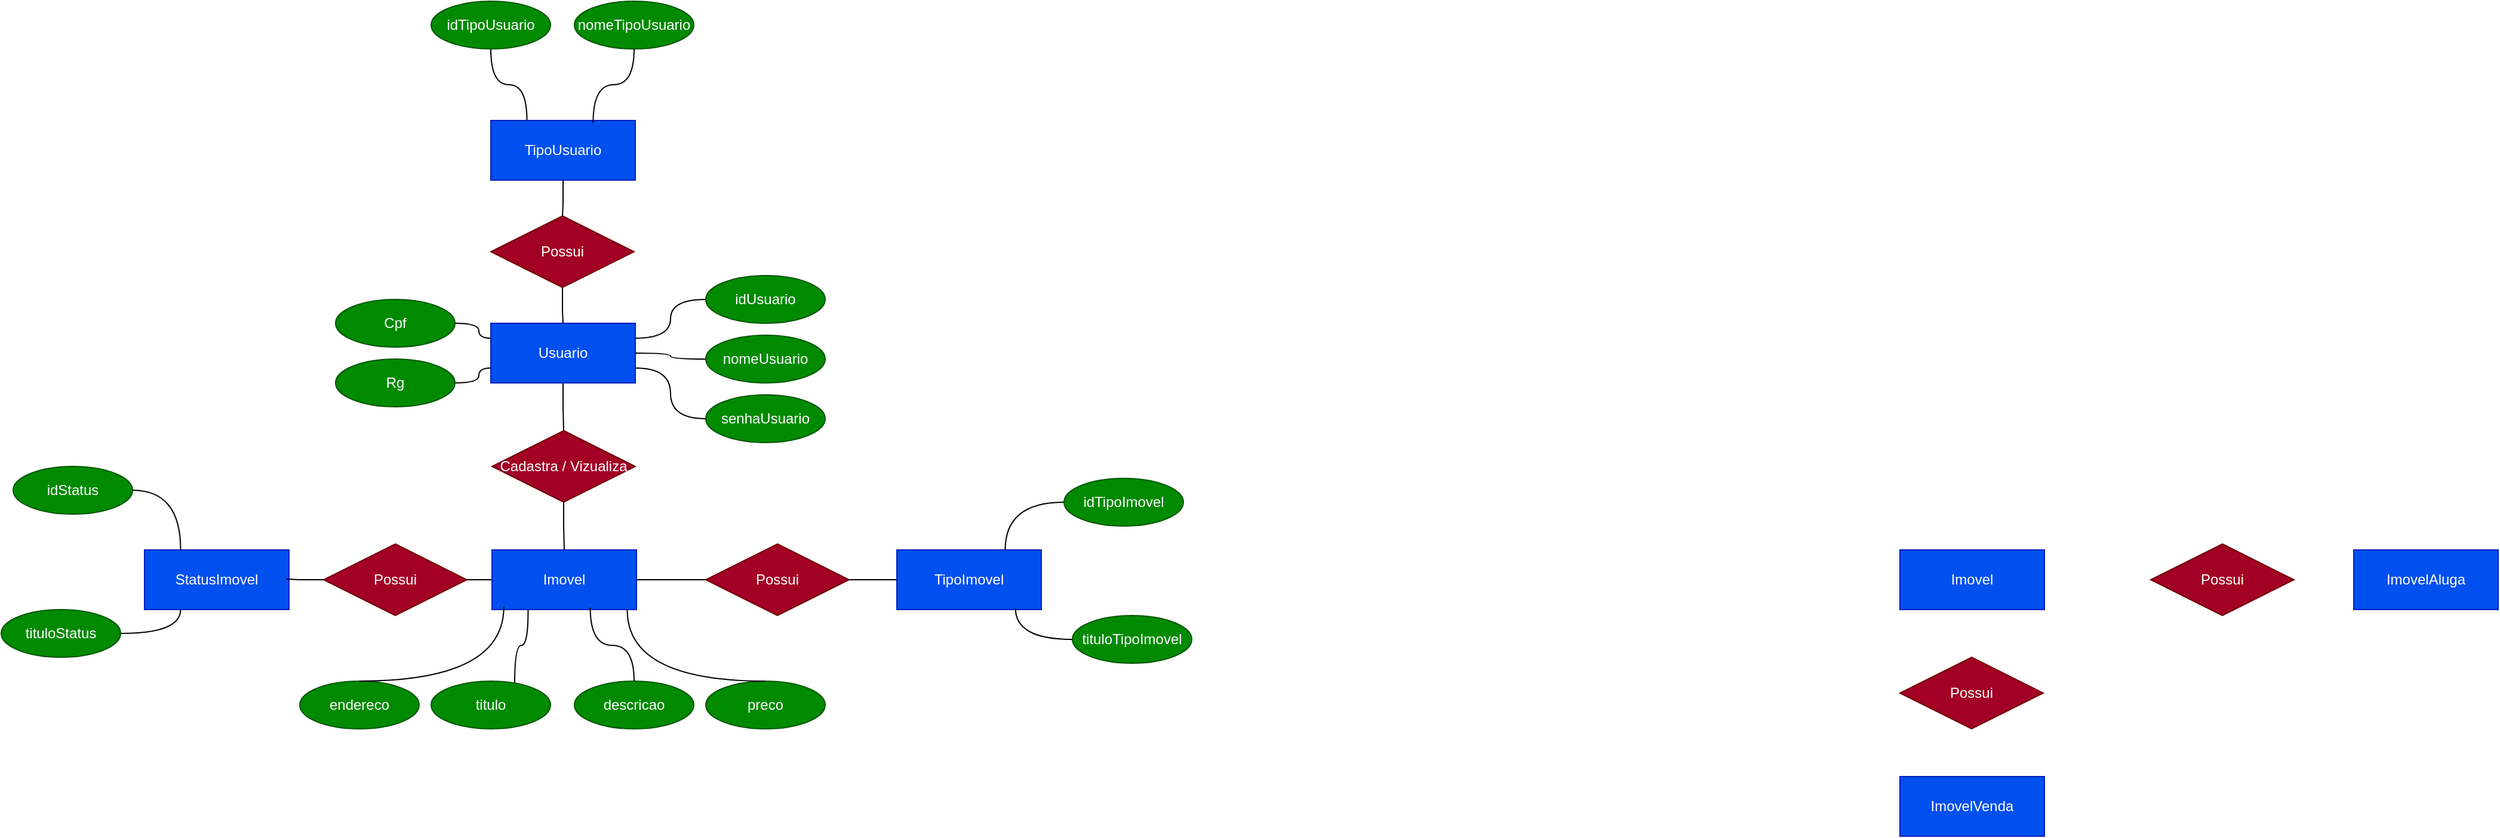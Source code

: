 <mxfile version="26.2.13">
  <diagram name="Página-1" id="CJPpRa7Ae6J4bf47bd8g">
    <mxGraphModel dx="2612" dy="981" grid="1" gridSize="10" guides="1" tooltips="1" connect="1" arrows="1" fold="1" page="1" pageScale="1" pageWidth="827" pageHeight="1169" math="0" shadow="0">
      <root>
        <mxCell id="0" />
        <mxCell id="1" parent="0" />
        <mxCell id="xLFF3EDtq5R8w-yoox7M-16" style="edgeStyle=orthogonalEdgeStyle;rounded=0;orthogonalLoop=1;jettySize=auto;html=1;endArrow=none;startFill=0;" edge="1" parent="1" source="xLFF3EDtq5R8w-yoox7M-1" target="xLFF3EDtq5R8w-yoox7M-8">
          <mxGeometry relative="1" as="geometry" />
        </mxCell>
        <mxCell id="xLFF3EDtq5R8w-yoox7M-1" value="Usuario" style="whiteSpace=wrap;html=1;align=center;fillColor=#0050ef;fontColor=#ffffff;strokeColor=#001DBC;" vertex="1" parent="1">
          <mxGeometry x="340" y="360" width="121" height="50" as="geometry" />
        </mxCell>
        <mxCell id="xLFF3EDtq5R8w-yoox7M-14" style="edgeStyle=orthogonalEdgeStyle;rounded=0;orthogonalLoop=1;jettySize=auto;html=1;endArrow=none;startFill=0;" edge="1" parent="1" source="xLFF3EDtq5R8w-yoox7M-2" target="xLFF3EDtq5R8w-yoox7M-3">
          <mxGeometry relative="1" as="geometry" />
        </mxCell>
        <mxCell id="xLFF3EDtq5R8w-yoox7M-2" value="TipoUsuario" style="whiteSpace=wrap;html=1;align=center;fillColor=#0050ef;fontColor=#ffffff;strokeColor=#001DBC;" vertex="1" parent="1">
          <mxGeometry x="340" y="190" width="121" height="50" as="geometry" />
        </mxCell>
        <mxCell id="xLFF3EDtq5R8w-yoox7M-15" style="edgeStyle=orthogonalEdgeStyle;rounded=0;orthogonalLoop=1;jettySize=auto;html=1;entryX=0.5;entryY=0;entryDx=0;entryDy=0;endArrow=none;startFill=0;" edge="1" parent="1" source="xLFF3EDtq5R8w-yoox7M-3" target="xLFF3EDtq5R8w-yoox7M-1">
          <mxGeometry relative="1" as="geometry" />
        </mxCell>
        <mxCell id="xLFF3EDtq5R8w-yoox7M-3" value="Possui" style="shape=rhombus;perimeter=rhombusPerimeter;whiteSpace=wrap;html=1;align=center;fillColor=#a20025;fontColor=#ffffff;strokeColor=#6F0000;" vertex="1" parent="1">
          <mxGeometry x="340" y="270" width="120" height="60" as="geometry" />
        </mxCell>
        <mxCell id="xLFF3EDtq5R8w-yoox7M-17" style="edgeStyle=orthogonalEdgeStyle;rounded=0;orthogonalLoop=1;jettySize=auto;html=1;endArrow=none;startFill=0;" edge="1" parent="1" source="xLFF3EDtq5R8w-yoox7M-8" target="xLFF3EDtq5R8w-yoox7M-9">
          <mxGeometry relative="1" as="geometry" />
        </mxCell>
        <mxCell id="xLFF3EDtq5R8w-yoox7M-8" value="Cadastra / Vizualiza" style="shape=rhombus;perimeter=rhombusPerimeter;whiteSpace=wrap;html=1;align=center;fillColor=#a20025;fontColor=#ffffff;strokeColor=#6F0000;" vertex="1" parent="1">
          <mxGeometry x="341" y="450" width="120" height="60" as="geometry" />
        </mxCell>
        <mxCell id="xLFF3EDtq5R8w-yoox7M-18" style="edgeStyle=orthogonalEdgeStyle;rounded=0;orthogonalLoop=1;jettySize=auto;html=1;endArrow=none;startFill=0;" edge="1" parent="1" source="xLFF3EDtq5R8w-yoox7M-9" target="xLFF3EDtq5R8w-yoox7M-10">
          <mxGeometry relative="1" as="geometry" />
        </mxCell>
        <mxCell id="xLFF3EDtq5R8w-yoox7M-21" style="edgeStyle=orthogonalEdgeStyle;rounded=0;orthogonalLoop=1;jettySize=auto;html=1;endArrow=none;startFill=0;" edge="1" parent="1" source="xLFF3EDtq5R8w-yoox7M-9" target="xLFF3EDtq5R8w-yoox7M-13">
          <mxGeometry relative="1" as="geometry" />
        </mxCell>
        <mxCell id="xLFF3EDtq5R8w-yoox7M-9" value="Imovel" style="whiteSpace=wrap;html=1;align=center;fillColor=#0050ef;fontColor=#ffffff;strokeColor=#001DBC;" vertex="1" parent="1">
          <mxGeometry x="341" y="550" width="121" height="50" as="geometry" />
        </mxCell>
        <mxCell id="xLFF3EDtq5R8w-yoox7M-19" style="edgeStyle=orthogonalEdgeStyle;rounded=0;orthogonalLoop=1;jettySize=auto;html=1;entryX=0;entryY=0.5;entryDx=0;entryDy=0;endArrow=none;startFill=0;" edge="1" parent="1" source="xLFF3EDtq5R8w-yoox7M-10" target="xLFF3EDtq5R8w-yoox7M-11">
          <mxGeometry relative="1" as="geometry" />
        </mxCell>
        <mxCell id="xLFF3EDtq5R8w-yoox7M-10" value="Possui" style="shape=rhombus;perimeter=rhombusPerimeter;whiteSpace=wrap;html=1;align=center;fillColor=#a20025;fontColor=#ffffff;strokeColor=#6F0000;" vertex="1" parent="1">
          <mxGeometry x="520" y="545" width="120" height="60" as="geometry" />
        </mxCell>
        <mxCell id="xLFF3EDtq5R8w-yoox7M-11" value="TipoImovel" style="whiteSpace=wrap;html=1;align=center;fillColor=#0050ef;fontColor=#ffffff;strokeColor=#001DBC;" vertex="1" parent="1">
          <mxGeometry x="680" y="550" width="121" height="50" as="geometry" />
        </mxCell>
        <mxCell id="xLFF3EDtq5R8w-yoox7M-12" value="StatusImovel" style="whiteSpace=wrap;html=1;align=center;fillColor=#0050ef;fontColor=#ffffff;strokeColor=#001DBC;" vertex="1" parent="1">
          <mxGeometry x="50" y="550" width="121" height="50" as="geometry" />
        </mxCell>
        <mxCell id="xLFF3EDtq5R8w-yoox7M-13" value="Possui" style="shape=rhombus;perimeter=rhombusPerimeter;whiteSpace=wrap;html=1;align=center;fillColor=#a20025;fontColor=#ffffff;strokeColor=#6F0000;" vertex="1" parent="1">
          <mxGeometry x="200" y="545" width="120" height="60" as="geometry" />
        </mxCell>
        <mxCell id="xLFF3EDtq5R8w-yoox7M-22" style="edgeStyle=orthogonalEdgeStyle;rounded=0;orthogonalLoop=1;jettySize=auto;html=1;entryX=0.98;entryY=0.488;entryDx=0;entryDy=0;entryPerimeter=0;endArrow=none;startFill=0;" edge="1" parent="1" source="xLFF3EDtq5R8w-yoox7M-13" target="xLFF3EDtq5R8w-yoox7M-12">
          <mxGeometry relative="1" as="geometry" />
        </mxCell>
        <mxCell id="xLFF3EDtq5R8w-yoox7M-25" style="edgeStyle=orthogonalEdgeStyle;rounded=0;orthogonalLoop=1;jettySize=auto;html=1;entryX=0.25;entryY=0;entryDx=0;entryDy=0;curved=1;endArrow=none;startFill=0;" edge="1" parent="1" source="xLFF3EDtq5R8w-yoox7M-23" target="xLFF3EDtq5R8w-yoox7M-2">
          <mxGeometry relative="1" as="geometry" />
        </mxCell>
        <mxCell id="xLFF3EDtq5R8w-yoox7M-23" value="idTipoUsuario" style="ellipse;whiteSpace=wrap;html=1;align=center;fillColor=#008a00;fontColor=#ffffff;strokeColor=#005700;" vertex="1" parent="1">
          <mxGeometry x="290" y="90" width="100" height="40" as="geometry" />
        </mxCell>
        <mxCell id="xLFF3EDtq5R8w-yoox7M-24" value="nomeTipoUsuario" style="ellipse;whiteSpace=wrap;html=1;align=center;fillColor=#008a00;fontColor=#ffffff;strokeColor=#005700;" vertex="1" parent="1">
          <mxGeometry x="410" y="90" width="100" height="40" as="geometry" />
        </mxCell>
        <mxCell id="xLFF3EDtq5R8w-yoox7M-26" style="edgeStyle=orthogonalEdgeStyle;rounded=0;orthogonalLoop=1;jettySize=auto;html=1;entryX=0.708;entryY=0.034;entryDx=0;entryDy=0;entryPerimeter=0;curved=1;endArrow=none;startFill=0;" edge="1" parent="1" source="xLFF3EDtq5R8w-yoox7M-24" target="xLFF3EDtq5R8w-yoox7M-2">
          <mxGeometry relative="1" as="geometry" />
        </mxCell>
        <mxCell id="xLFF3EDtq5R8w-yoox7M-32" style="edgeStyle=orthogonalEdgeStyle;rounded=0;orthogonalLoop=1;jettySize=auto;html=1;entryX=1;entryY=0.25;entryDx=0;entryDy=0;curved=1;endArrow=none;startFill=0;" edge="1" parent="1" source="xLFF3EDtq5R8w-yoox7M-27" target="xLFF3EDtq5R8w-yoox7M-1">
          <mxGeometry relative="1" as="geometry" />
        </mxCell>
        <mxCell id="xLFF3EDtq5R8w-yoox7M-27" value="idUsuario" style="ellipse;whiteSpace=wrap;html=1;align=center;fillColor=#008a00;fontColor=#ffffff;strokeColor=#005700;" vertex="1" parent="1">
          <mxGeometry x="520" y="320" width="100" height="40" as="geometry" />
        </mxCell>
        <mxCell id="xLFF3EDtq5R8w-yoox7M-33" style="edgeStyle=orthogonalEdgeStyle;rounded=0;orthogonalLoop=1;jettySize=auto;html=1;entryX=1;entryY=0.5;entryDx=0;entryDy=0;curved=1;endArrow=none;startFill=0;" edge="1" parent="1" source="xLFF3EDtq5R8w-yoox7M-28" target="xLFF3EDtq5R8w-yoox7M-1">
          <mxGeometry relative="1" as="geometry" />
        </mxCell>
        <mxCell id="xLFF3EDtq5R8w-yoox7M-28" value="nomeUsuario" style="ellipse;whiteSpace=wrap;html=1;align=center;fillColor=#008a00;fontColor=#ffffff;strokeColor=#005700;" vertex="1" parent="1">
          <mxGeometry x="520" y="370" width="100" height="40" as="geometry" />
        </mxCell>
        <mxCell id="xLFF3EDtq5R8w-yoox7M-34" style="edgeStyle=orthogonalEdgeStyle;rounded=0;orthogonalLoop=1;jettySize=auto;html=1;entryX=1;entryY=0.75;entryDx=0;entryDy=0;curved=1;endArrow=none;startFill=0;" edge="1" parent="1" source="xLFF3EDtq5R8w-yoox7M-29" target="xLFF3EDtq5R8w-yoox7M-1">
          <mxGeometry relative="1" as="geometry" />
        </mxCell>
        <mxCell id="xLFF3EDtq5R8w-yoox7M-29" value="senhaUsuario" style="ellipse;whiteSpace=wrap;html=1;align=center;fillColor=#008a00;fontColor=#ffffff;strokeColor=#005700;" vertex="1" parent="1">
          <mxGeometry x="520" y="420" width="100" height="40" as="geometry" />
        </mxCell>
        <mxCell id="xLFF3EDtq5R8w-yoox7M-35" style="edgeStyle=orthogonalEdgeStyle;rounded=0;orthogonalLoop=1;jettySize=auto;html=1;entryX=0;entryY=0.25;entryDx=0;entryDy=0;curved=1;endArrow=none;startFill=0;" edge="1" parent="1" source="xLFF3EDtq5R8w-yoox7M-30" target="xLFF3EDtq5R8w-yoox7M-1">
          <mxGeometry relative="1" as="geometry" />
        </mxCell>
        <mxCell id="xLFF3EDtq5R8w-yoox7M-30" value="Cpf" style="ellipse;whiteSpace=wrap;html=1;align=center;fillColor=#008a00;fontColor=#ffffff;strokeColor=#005700;" vertex="1" parent="1">
          <mxGeometry x="210" y="340" width="100" height="40" as="geometry" />
        </mxCell>
        <mxCell id="xLFF3EDtq5R8w-yoox7M-36" style="edgeStyle=orthogonalEdgeStyle;rounded=0;orthogonalLoop=1;jettySize=auto;html=1;entryX=0;entryY=0.75;entryDx=0;entryDy=0;curved=1;endArrow=none;startFill=0;" edge="1" parent="1" source="xLFF3EDtq5R8w-yoox7M-31" target="xLFF3EDtq5R8w-yoox7M-1">
          <mxGeometry relative="1" as="geometry" />
        </mxCell>
        <mxCell id="xLFF3EDtq5R8w-yoox7M-31" value="Rg" style="ellipse;whiteSpace=wrap;html=1;align=center;fillColor=#008a00;fontColor=#ffffff;strokeColor=#005700;" vertex="1" parent="1">
          <mxGeometry x="210" y="390" width="100" height="40" as="geometry" />
        </mxCell>
        <mxCell id="xLFF3EDtq5R8w-yoox7M-44" style="edgeStyle=orthogonalEdgeStyle;rounded=0;orthogonalLoop=1;jettySize=auto;html=1;entryX=0.25;entryY=1;entryDx=0;entryDy=0;curved=1;endArrow=none;startFill=0;" edge="1" parent="1" source="xLFF3EDtq5R8w-yoox7M-37" target="xLFF3EDtq5R8w-yoox7M-9">
          <mxGeometry relative="1" as="geometry">
            <Array as="points">
              <mxPoint x="360" y="630" />
              <mxPoint x="371" y="630" />
            </Array>
          </mxGeometry>
        </mxCell>
        <mxCell id="xLFF3EDtq5R8w-yoox7M-37" value="titulo" style="ellipse;whiteSpace=wrap;html=1;align=center;fillColor=#008a00;fontColor=#ffffff;strokeColor=#005700;" vertex="1" parent="1">
          <mxGeometry x="290" y="660" width="100" height="40" as="geometry" />
        </mxCell>
        <mxCell id="xLFF3EDtq5R8w-yoox7M-38" value="descricao" style="ellipse;whiteSpace=wrap;html=1;align=center;fillColor=#008a00;fontColor=#ffffff;strokeColor=#005700;" vertex="1" parent="1">
          <mxGeometry x="410" y="660" width="100" height="40" as="geometry" />
        </mxCell>
        <mxCell id="xLFF3EDtq5R8w-yoox7M-39" value="preco" style="ellipse;whiteSpace=wrap;html=1;align=center;fillColor=#008a00;fontColor=#ffffff;strokeColor=#005700;" vertex="1" parent="1">
          <mxGeometry x="520" y="660" width="100" height="40" as="geometry" />
        </mxCell>
        <mxCell id="xLFF3EDtq5R8w-yoox7M-40" value="endereco" style="ellipse;whiteSpace=wrap;html=1;align=center;fillColor=#008a00;fontColor=#ffffff;strokeColor=#005700;" vertex="1" parent="1">
          <mxGeometry x="180" y="660" width="100" height="40" as="geometry" />
        </mxCell>
        <mxCell id="xLFF3EDtq5R8w-yoox7M-43" style="edgeStyle=orthogonalEdgeStyle;rounded=0;orthogonalLoop=1;jettySize=auto;html=1;entryX=0.082;entryY=0.952;entryDx=0;entryDy=0;entryPerimeter=0;curved=1;endArrow=none;startFill=0;" edge="1" parent="1" source="xLFF3EDtq5R8w-yoox7M-40" target="xLFF3EDtq5R8w-yoox7M-9">
          <mxGeometry relative="1" as="geometry">
            <Array as="points">
              <mxPoint x="351" y="660" />
            </Array>
          </mxGeometry>
        </mxCell>
        <mxCell id="xLFF3EDtq5R8w-yoox7M-45" style="edgeStyle=orthogonalEdgeStyle;rounded=0;orthogonalLoop=1;jettySize=auto;html=1;entryX=0.68;entryY=0.966;entryDx=0;entryDy=0;entryPerimeter=0;curved=1;endArrow=none;startFill=0;" edge="1" parent="1" source="xLFF3EDtq5R8w-yoox7M-38" target="xLFF3EDtq5R8w-yoox7M-9">
          <mxGeometry relative="1" as="geometry" />
        </mxCell>
        <mxCell id="xLFF3EDtq5R8w-yoox7M-46" style="edgeStyle=orthogonalEdgeStyle;rounded=0;orthogonalLoop=1;jettySize=auto;html=1;entryX=0.936;entryY=1.008;entryDx=0;entryDy=0;entryPerimeter=0;curved=1;endArrow=none;startFill=0;" edge="1" parent="1" source="xLFF3EDtq5R8w-yoox7M-39" target="xLFF3EDtq5R8w-yoox7M-9">
          <mxGeometry relative="1" as="geometry">
            <Array as="points">
              <mxPoint x="454" y="660" />
            </Array>
          </mxGeometry>
        </mxCell>
        <mxCell id="xLFF3EDtq5R8w-yoox7M-50" style="edgeStyle=orthogonalEdgeStyle;rounded=0;orthogonalLoop=1;jettySize=auto;html=1;entryX=0.25;entryY=0;entryDx=0;entryDy=0;curved=1;endArrow=none;startFill=0;" edge="1" parent="1" source="xLFF3EDtq5R8w-yoox7M-47" target="xLFF3EDtq5R8w-yoox7M-12">
          <mxGeometry relative="1" as="geometry" />
        </mxCell>
        <mxCell id="xLFF3EDtq5R8w-yoox7M-47" value="idStatus" style="ellipse;whiteSpace=wrap;html=1;align=center;fillColor=#008a00;fontColor=#ffffff;strokeColor=#005700;" vertex="1" parent="1">
          <mxGeometry x="-60" y="480" width="100" height="40" as="geometry" />
        </mxCell>
        <mxCell id="xLFF3EDtq5R8w-yoox7M-49" style="edgeStyle=orthogonalEdgeStyle;rounded=0;orthogonalLoop=1;jettySize=auto;html=1;entryX=0.25;entryY=1;entryDx=0;entryDy=0;curved=1;endArrow=none;startFill=0;" edge="1" parent="1" source="xLFF3EDtq5R8w-yoox7M-48" target="xLFF3EDtq5R8w-yoox7M-12">
          <mxGeometry relative="1" as="geometry" />
        </mxCell>
        <mxCell id="xLFF3EDtq5R8w-yoox7M-48" value="tituloStatus" style="ellipse;whiteSpace=wrap;html=1;align=center;fillColor=#008a00;fontColor=#ffffff;strokeColor=#005700;" vertex="1" parent="1">
          <mxGeometry x="-70" y="600" width="100" height="40" as="geometry" />
        </mxCell>
        <mxCell id="xLFF3EDtq5R8w-yoox7M-54" style="edgeStyle=orthogonalEdgeStyle;rounded=0;orthogonalLoop=1;jettySize=auto;html=1;entryX=0.75;entryY=0;entryDx=0;entryDy=0;curved=1;endArrow=none;startFill=0;" edge="1" parent="1" source="xLFF3EDtq5R8w-yoox7M-51" target="xLFF3EDtq5R8w-yoox7M-11">
          <mxGeometry relative="1" as="geometry" />
        </mxCell>
        <mxCell id="xLFF3EDtq5R8w-yoox7M-51" value="idTipoImovel" style="ellipse;whiteSpace=wrap;html=1;align=center;fillColor=#008a00;fontColor=#ffffff;strokeColor=#005700;" vertex="1" parent="1">
          <mxGeometry x="820" y="490" width="100" height="40" as="geometry" />
        </mxCell>
        <mxCell id="xLFF3EDtq5R8w-yoox7M-52" value="tituloTipoImovel" style="ellipse;whiteSpace=wrap;html=1;align=center;fillColor=#008a00;fontColor=#ffffff;strokeColor=#005700;" vertex="1" parent="1">
          <mxGeometry x="827" y="605" width="100" height="40" as="geometry" />
        </mxCell>
        <mxCell id="xLFF3EDtq5R8w-yoox7M-53" style="edgeStyle=orthogonalEdgeStyle;rounded=0;orthogonalLoop=1;jettySize=auto;html=1;entryX=0.821;entryY=0.98;entryDx=0;entryDy=0;entryPerimeter=0;curved=1;endArrow=none;startFill=0;" edge="1" parent="1" source="xLFF3EDtq5R8w-yoox7M-52" target="xLFF3EDtq5R8w-yoox7M-11">
          <mxGeometry relative="1" as="geometry" />
        </mxCell>
        <mxCell id="xLFF3EDtq5R8w-yoox7M-196" value="Imovel" style="whiteSpace=wrap;html=1;align=center;fillColor=#0050ef;fontColor=#ffffff;strokeColor=#001DBC;" vertex="1" parent="1">
          <mxGeometry x="1520" y="550" width="121" height="50" as="geometry" />
        </mxCell>
        <mxCell id="xLFF3EDtq5R8w-yoox7M-197" value="Possui" style="shape=rhombus;perimeter=rhombusPerimeter;whiteSpace=wrap;html=1;align=center;fillColor=#a20025;fontColor=#ffffff;strokeColor=#6F0000;" vertex="1" parent="1">
          <mxGeometry x="1520" y="640" width="120" height="60" as="geometry" />
        </mxCell>
        <mxCell id="xLFF3EDtq5R8w-yoox7M-198" value="ImovelVenda" style="whiteSpace=wrap;html=1;align=center;fillColor=#0050ef;fontColor=#ffffff;strokeColor=#001DBC;" vertex="1" parent="1">
          <mxGeometry x="1520" y="740" width="121" height="50" as="geometry" />
        </mxCell>
        <mxCell id="xLFF3EDtq5R8w-yoox7M-199" value="Possui" style="shape=rhombus;perimeter=rhombusPerimeter;whiteSpace=wrap;html=1;align=center;fillColor=#a20025;fontColor=#ffffff;strokeColor=#6F0000;" vertex="1" parent="1">
          <mxGeometry x="1730" y="545" width="120" height="60" as="geometry" />
        </mxCell>
        <mxCell id="xLFF3EDtq5R8w-yoox7M-200" value="ImovelAluga" style="whiteSpace=wrap;html=1;align=center;fillColor=#0050ef;fontColor=#ffffff;strokeColor=#001DBC;" vertex="1" parent="1">
          <mxGeometry x="1900" y="550" width="121" height="50" as="geometry" />
        </mxCell>
      </root>
    </mxGraphModel>
  </diagram>
</mxfile>

